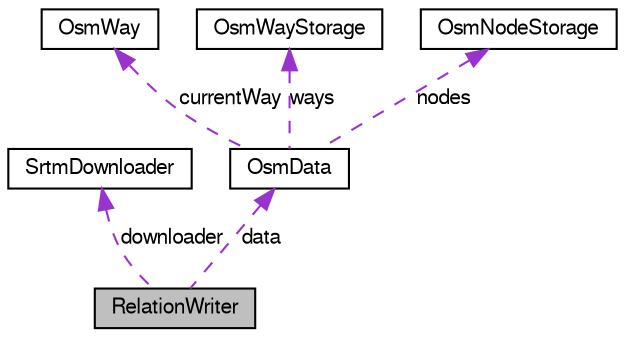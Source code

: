 digraph G
{
  bgcolor="transparent";
  edge [fontname="FreeSans",fontsize="10",labelfontname="FreeSans",labelfontsize="10"];
  node [fontname="FreeSans",fontsize="10",shape=record];
  Node1 [label="RelationWriter",height=0.2,width=0.4,color="black", fillcolor="grey75", style="filled" fontcolor="black"];
  Node2 -> Node1 [dir=back,color="darkorchid3",fontsize="10",style="dashed",label="downloader",fontname="FreeSans"];
  Node2 [label="SrtmDownloader",height=0.2,width=0.4,color="black",URL="$classSrtmDownloader.html",tooltip="Downloads SRTM data from NASA&#39;s server."];
  Node3 -> Node1 [dir=back,color="darkorchid3",fontsize="10",style="dashed",label="data",fontname="FreeSans"];
  Node3 [label="OsmData",height=0.2,width=0.4,color="black",URL="$classOsmData.html",tooltip="Parses and stores all (relevant) information contained in an OSM file."];
  Node4 -> Node3 [dir=back,color="darkorchid3",fontsize="10",style="dashed",label="currentWay",fontname="FreeSans"];
  Node4 [label="OsmWay",height=0.2,width=0.4,color="black",URL="$classOsmWay.html",tooltip="Stores information about a way."];
  Node5 -> Node3 [dir=back,color="darkorchid3",fontsize="10",style="dashed",label="ways",fontname="FreeSans"];
  Node5 [label="OsmWayStorage",height=0.2,width=0.4,color="black",URL="$classOsmWayStorage.html",tooltip="FIFO system storing ways."];
  Node6 -> Node3 [dir=back,color="darkorchid3",fontsize="10",style="dashed",label="nodes",fontname="FreeSans"];
  Node6 [label="OsmNodeStorage",height=0.2,width=0.4,color="black",URL="$classOsmNodeStorage.html",tooltip="Provides optimized storage for OsmNode objects."];
}
